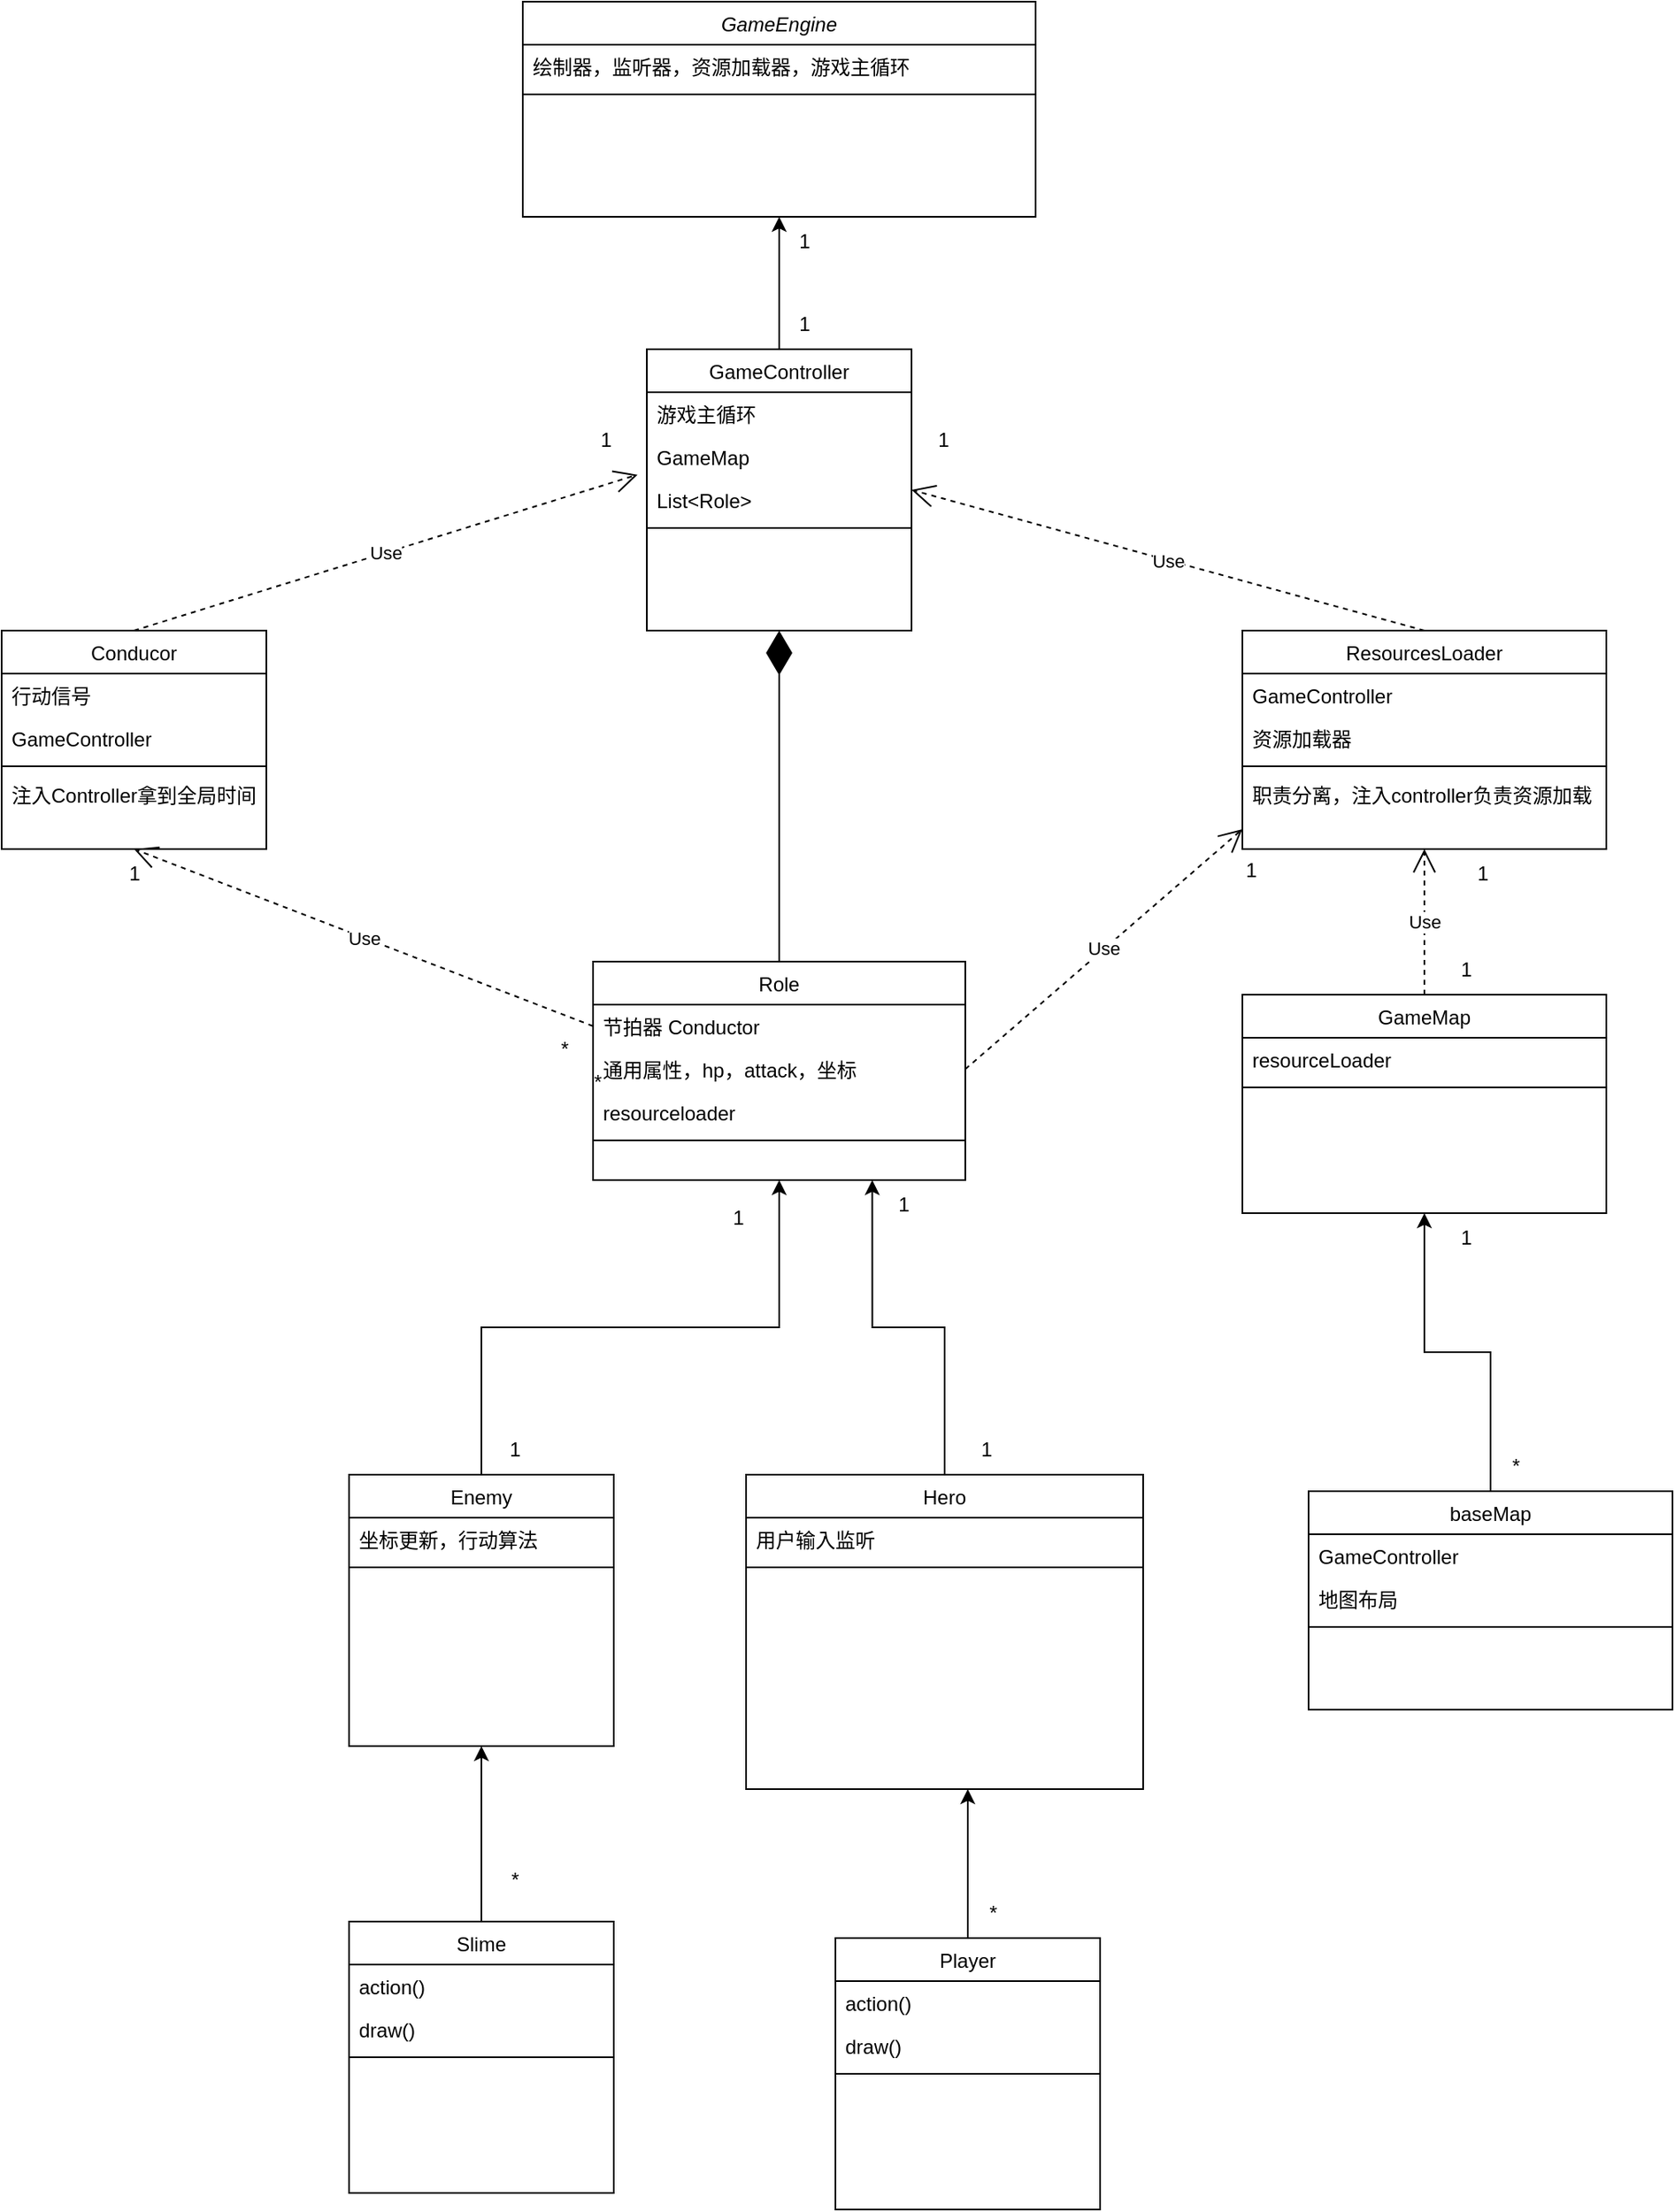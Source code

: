 <mxfile version="26.1.1">
  <diagram id="C5RBs43oDa-KdzZeNtuy" name="Page-1">
    <mxGraphModel dx="4175" dy="1672" grid="1" gridSize="10" guides="1" tooltips="1" connect="1" arrows="1" fold="1" page="1" pageScale="1" pageWidth="827" pageHeight="1169" math="0" shadow="0">
      <root>
        <mxCell id="WIyWlLk6GJQsqaUBKTNV-0" />
        <mxCell id="WIyWlLk6GJQsqaUBKTNV-1" parent="WIyWlLk6GJQsqaUBKTNV-0" />
        <mxCell id="zkfFHV4jXpPFQw0GAbJ--0" value="GameEngine" style="swimlane;fontStyle=2;align=center;verticalAlign=top;childLayout=stackLayout;horizontal=1;startSize=26;horizontalStack=0;resizeParent=1;resizeLast=0;collapsible=1;marginBottom=0;rounded=0;shadow=0;strokeWidth=1;" parent="WIyWlLk6GJQsqaUBKTNV-1" vertex="1">
          <mxGeometry x="145" y="60" width="310" height="130" as="geometry">
            <mxRectangle x="230" y="140" width="160" height="26" as="alternateBounds" />
          </mxGeometry>
        </mxCell>
        <mxCell id="mVYi882kHUBumSt47mEK-1" value="绘制器，监听器，资源加载器，游戏主循环" style="text;align=left;verticalAlign=top;spacingLeft=4;spacingRight=4;overflow=hidden;rotatable=0;points=[[0,0.5],[1,0.5]];portConstraint=eastwest;" parent="zkfFHV4jXpPFQw0GAbJ--0" vertex="1">
          <mxGeometry y="26" width="310" height="26" as="geometry" />
        </mxCell>
        <mxCell id="mVYi882kHUBumSt47mEK-3" value="" style="line;html=1;strokeWidth=1;align=left;verticalAlign=middle;spacingTop=-1;spacingLeft=3;spacingRight=3;rotatable=0;labelPosition=right;points=[];portConstraint=eastwest;" parent="zkfFHV4jXpPFQw0GAbJ--0" vertex="1">
          <mxGeometry y="52" width="310" height="8" as="geometry" />
        </mxCell>
        <mxCell id="x9FVwqzmzjbaP7IQMWXA-12" style="edgeStyle=orthogonalEdgeStyle;rounded=0;orthogonalLoop=1;jettySize=auto;html=1;entryX=0.75;entryY=1;entryDx=0;entryDy=0;" parent="WIyWlLk6GJQsqaUBKTNV-1" source="zkfFHV4jXpPFQw0GAbJ--6" target="x9FVwqzmzjbaP7IQMWXA-0" edge="1">
          <mxGeometry relative="1" as="geometry" />
        </mxCell>
        <mxCell id="zkfFHV4jXpPFQw0GAbJ--6" value="Hero" style="swimlane;fontStyle=0;align=center;verticalAlign=top;childLayout=stackLayout;horizontal=1;startSize=26;horizontalStack=0;resizeParent=1;resizeLast=0;collapsible=1;marginBottom=0;rounded=0;shadow=0;strokeWidth=1;" parent="WIyWlLk6GJQsqaUBKTNV-1" vertex="1">
          <mxGeometry x="280" y="950" width="240" height="190" as="geometry">
            <mxRectangle x="130" y="380" width="160" height="26" as="alternateBounds" />
          </mxGeometry>
        </mxCell>
        <mxCell id="x9FVwqzmzjbaP7IQMWXA-16" value="用户输入监听" style="text;align=left;verticalAlign=top;spacingLeft=4;spacingRight=4;overflow=hidden;rotatable=0;points=[[0,0.5],[1,0.5]];portConstraint=eastwest;rounded=0;shadow=0;html=0;" parent="zkfFHV4jXpPFQw0GAbJ--6" vertex="1">
          <mxGeometry y="26" width="240" height="26" as="geometry" />
        </mxCell>
        <mxCell id="x9FVwqzmzjbaP7IQMWXA-17" value="" style="line;html=1;strokeWidth=1;align=left;verticalAlign=middle;spacingTop=-1;spacingLeft=3;spacingRight=3;rotatable=0;labelPosition=right;points=[];portConstraint=eastwest;" parent="zkfFHV4jXpPFQw0GAbJ--6" vertex="1">
          <mxGeometry y="52" width="240" height="8" as="geometry" />
        </mxCell>
        <mxCell id="mVYi882kHUBumSt47mEK-8" style="edgeStyle=orthogonalEdgeStyle;rounded=0;orthogonalLoop=1;jettySize=auto;html=1;entryX=0.5;entryY=1;entryDx=0;entryDy=0;" parent="WIyWlLk6GJQsqaUBKTNV-1" source="zkfFHV4jXpPFQw0GAbJ--17" target="zkfFHV4jXpPFQw0GAbJ--0" edge="1">
          <mxGeometry relative="1" as="geometry" />
        </mxCell>
        <mxCell id="zkfFHV4jXpPFQw0GAbJ--17" value="GameController" style="swimlane;fontStyle=0;align=center;verticalAlign=top;childLayout=stackLayout;horizontal=1;startSize=26;horizontalStack=0;resizeParent=1;resizeLast=0;collapsible=1;marginBottom=0;rounded=0;shadow=0;strokeWidth=1;" parent="WIyWlLk6GJQsqaUBKTNV-1" vertex="1">
          <mxGeometry x="220" y="270" width="160" height="170" as="geometry">
            <mxRectangle x="550" y="140" width="160" height="26" as="alternateBounds" />
          </mxGeometry>
        </mxCell>
        <mxCell id="zkfFHV4jXpPFQw0GAbJ--18" value="游戏主循环" style="text;align=left;verticalAlign=top;spacingLeft=4;spacingRight=4;overflow=hidden;rotatable=0;points=[[0,0.5],[1,0.5]];portConstraint=eastwest;" parent="zkfFHV4jXpPFQw0GAbJ--17" vertex="1">
          <mxGeometry y="26" width="160" height="26" as="geometry" />
        </mxCell>
        <mxCell id="zkfFHV4jXpPFQw0GAbJ--20" value="GameMap" style="text;align=left;verticalAlign=top;spacingLeft=4;spacingRight=4;overflow=hidden;rotatable=0;points=[[0,0.5],[1,0.5]];portConstraint=eastwest;rounded=0;shadow=0;html=0;" parent="zkfFHV4jXpPFQw0GAbJ--17" vertex="1">
          <mxGeometry y="52" width="160" height="26" as="geometry" />
        </mxCell>
        <mxCell id="mVYi882kHUBumSt47mEK-37" value="List&lt;Role&gt;" style="text;align=left;verticalAlign=top;spacingLeft=4;spacingRight=4;overflow=hidden;rotatable=0;points=[[0,0.5],[1,0.5]];portConstraint=eastwest;rounded=0;shadow=0;html=0;" parent="zkfFHV4jXpPFQw0GAbJ--17" vertex="1">
          <mxGeometry y="78" width="160" height="26" as="geometry" />
        </mxCell>
        <mxCell id="zkfFHV4jXpPFQw0GAbJ--23" value="" style="line;html=1;strokeWidth=1;align=left;verticalAlign=middle;spacingTop=-1;spacingLeft=3;spacingRight=3;rotatable=0;labelPosition=right;points=[];portConstraint=eastwest;" parent="zkfFHV4jXpPFQw0GAbJ--17" vertex="1">
          <mxGeometry y="104" width="160" height="8" as="geometry" />
        </mxCell>
        <mxCell id="x9FVwqzmzjbaP7IQMWXA-11" style="edgeStyle=orthogonalEdgeStyle;rounded=0;orthogonalLoop=1;jettySize=auto;html=1;entryX=0.5;entryY=1;entryDx=0;entryDy=0;" parent="WIyWlLk6GJQsqaUBKTNV-1" source="2oLlnprr6BaS662-WP_q-2" target="x9FVwqzmzjbaP7IQMWXA-0" edge="1">
          <mxGeometry relative="1" as="geometry" />
        </mxCell>
        <mxCell id="2oLlnprr6BaS662-WP_q-2" value="Enemy" style="swimlane;fontStyle=0;align=center;verticalAlign=top;childLayout=stackLayout;horizontal=1;startSize=26;horizontalStack=0;resizeParent=1;resizeLast=0;collapsible=1;marginBottom=0;rounded=0;shadow=0;strokeWidth=1;" parent="WIyWlLk6GJQsqaUBKTNV-1" vertex="1">
          <mxGeometry x="40" y="950" width="160" height="164" as="geometry">
            <mxRectangle x="130" y="380" width="160" height="26" as="alternateBounds" />
          </mxGeometry>
        </mxCell>
        <mxCell id="mVYi882kHUBumSt47mEK-30" value="坐标更新，行动算法" style="text;align=left;verticalAlign=top;spacingLeft=4;spacingRight=4;overflow=hidden;rotatable=0;points=[[0,0.5],[1,0.5]];portConstraint=eastwest;" parent="2oLlnprr6BaS662-WP_q-2" vertex="1">
          <mxGeometry y="26" width="160" height="26" as="geometry" />
        </mxCell>
        <mxCell id="mVYi882kHUBumSt47mEK-31" value="" style="line;html=1;strokeWidth=1;align=left;verticalAlign=middle;spacingTop=-1;spacingLeft=3;spacingRight=3;rotatable=0;labelPosition=right;points=[];portConstraint=eastwest;" parent="2oLlnprr6BaS662-WP_q-2" vertex="1">
          <mxGeometry y="52" width="160" height="8" as="geometry" />
        </mxCell>
        <mxCell id="2oLlnprr6BaS662-WP_q-12" value="*" style="text;html=1;align=center;verticalAlign=middle;resizable=0;points=[];autosize=1;strokeColor=none;fillColor=none;" parent="WIyWlLk6GJQsqaUBKTNV-1" vertex="1">
          <mxGeometry x="730" y="930" width="30" height="30" as="geometry" />
        </mxCell>
        <mxCell id="x9FVwqzmzjbaP7IQMWXA-0" value="Role" style="swimlane;fontStyle=0;align=center;verticalAlign=top;childLayout=stackLayout;horizontal=1;startSize=26;horizontalStack=0;resizeParent=1;resizeLast=0;collapsible=1;marginBottom=0;rounded=0;shadow=0;strokeWidth=1;" parent="WIyWlLk6GJQsqaUBKTNV-1" vertex="1">
          <mxGeometry x="187.5" y="640" width="225" height="132" as="geometry">
            <mxRectangle x="130" y="380" width="160" height="26" as="alternateBounds" />
          </mxGeometry>
        </mxCell>
        <mxCell id="x9FVwqzmzjbaP7IQMWXA-1" value="节拍器 Conductor" style="text;align=left;verticalAlign=top;spacingLeft=4;spacingRight=4;overflow=hidden;rotatable=0;points=[[0,0.5],[1,0.5]];portConstraint=eastwest;" parent="x9FVwqzmzjbaP7IQMWXA-0" vertex="1">
          <mxGeometry y="26" width="225" height="26" as="geometry" />
        </mxCell>
        <mxCell id="x9FVwqzmzjbaP7IQMWXA-2" value="通用属性，hp，attack，坐标" style="text;align=left;verticalAlign=top;spacingLeft=4;spacingRight=4;overflow=hidden;rotatable=0;points=[[0,0.5],[1,0.5]];portConstraint=eastwest;rounded=0;shadow=0;html=0;" parent="x9FVwqzmzjbaP7IQMWXA-0" vertex="1">
          <mxGeometry y="52" width="225" height="26" as="geometry" />
        </mxCell>
        <mxCell id="6HjfJpLi40mntNfApwve-13" value="resourceloader" style="text;align=left;verticalAlign=top;spacingLeft=4;spacingRight=4;overflow=hidden;rotatable=0;points=[[0,0.5],[1,0.5]];portConstraint=eastwest;rounded=0;shadow=0;html=0;" vertex="1" parent="x9FVwqzmzjbaP7IQMWXA-0">
          <mxGeometry y="78" width="225" height="26" as="geometry" />
        </mxCell>
        <mxCell id="x9FVwqzmzjbaP7IQMWXA-4" value="" style="line;html=1;strokeWidth=1;align=left;verticalAlign=middle;spacingTop=-1;spacingLeft=3;spacingRight=3;rotatable=0;labelPosition=right;points=[];portConstraint=eastwest;" parent="x9FVwqzmzjbaP7IQMWXA-0" vertex="1">
          <mxGeometry y="104" width="225" height="8" as="geometry" />
        </mxCell>
        <mxCell id="mVYi882kHUBumSt47mEK-9" style="edgeStyle=orthogonalEdgeStyle;rounded=0;orthogonalLoop=1;jettySize=auto;html=1;entryX=0.5;entryY=1;entryDx=0;entryDy=0;" parent="WIyWlLk6GJQsqaUBKTNV-1" source="mVYi882kHUBumSt47mEK-5" target="2oLlnprr6BaS662-WP_q-2" edge="1">
          <mxGeometry relative="1" as="geometry" />
        </mxCell>
        <mxCell id="mVYi882kHUBumSt47mEK-5" value="Slime" style="swimlane;fontStyle=0;align=center;verticalAlign=top;childLayout=stackLayout;horizontal=1;startSize=26;horizontalStack=0;resizeParent=1;resizeLast=0;collapsible=1;marginBottom=0;rounded=0;shadow=0;strokeWidth=1;" parent="WIyWlLk6GJQsqaUBKTNV-1" vertex="1">
          <mxGeometry x="40" y="1220" width="160" height="164" as="geometry">
            <mxRectangle x="130" y="380" width="160" height="26" as="alternateBounds" />
          </mxGeometry>
        </mxCell>
        <mxCell id="mVYi882kHUBumSt47mEK-32" value="action()" style="text;align=left;verticalAlign=top;spacingLeft=4;spacingRight=4;overflow=hidden;rotatable=0;points=[[0,0.5],[1,0.5]];portConstraint=eastwest;" parent="mVYi882kHUBumSt47mEK-5" vertex="1">
          <mxGeometry y="26" width="160" height="26" as="geometry" />
        </mxCell>
        <mxCell id="mVYi882kHUBumSt47mEK-34" value="draw()" style="text;align=left;verticalAlign=top;spacingLeft=4;spacingRight=4;overflow=hidden;rotatable=0;points=[[0,0.5],[1,0.5]];portConstraint=eastwest;" parent="mVYi882kHUBumSt47mEK-5" vertex="1">
          <mxGeometry y="52" width="160" height="26" as="geometry" />
        </mxCell>
        <mxCell id="mVYi882kHUBumSt47mEK-33" value="" style="line;html=1;strokeWidth=1;align=left;verticalAlign=middle;spacingTop=-1;spacingLeft=3;spacingRight=3;rotatable=0;labelPosition=right;points=[];portConstraint=eastwest;" parent="mVYi882kHUBumSt47mEK-5" vertex="1">
          <mxGeometry y="78" width="160" height="8" as="geometry" />
        </mxCell>
        <mxCell id="mVYi882kHUBumSt47mEK-11" value="GameMap" style="swimlane;fontStyle=0;align=center;verticalAlign=top;childLayout=stackLayout;horizontal=1;startSize=26;horizontalStack=0;resizeParent=1;resizeLast=0;collapsible=1;marginBottom=0;rounded=0;shadow=0;strokeWidth=1;" parent="WIyWlLk6GJQsqaUBKTNV-1" vertex="1">
          <mxGeometry x="580" y="660" width="220" height="132" as="geometry">
            <mxRectangle x="130" y="380" width="160" height="26" as="alternateBounds" />
          </mxGeometry>
        </mxCell>
        <mxCell id="mVYi882kHUBumSt47mEK-12" value="resourceLoader" style="text;align=left;verticalAlign=top;spacingLeft=4;spacingRight=4;overflow=hidden;rotatable=0;points=[[0,0.5],[1,0.5]];portConstraint=eastwest;" parent="mVYi882kHUBumSt47mEK-11" vertex="1">
          <mxGeometry y="26" width="220" height="26" as="geometry" />
        </mxCell>
        <mxCell id="mVYi882kHUBumSt47mEK-14" value="" style="line;html=1;strokeWidth=1;align=left;verticalAlign=middle;spacingTop=-1;spacingLeft=3;spacingRight=3;rotatable=0;labelPosition=right;points=[];portConstraint=eastwest;" parent="mVYi882kHUBumSt47mEK-11" vertex="1">
          <mxGeometry y="52" width="220" height="8" as="geometry" />
        </mxCell>
        <mxCell id="mVYi882kHUBumSt47mEK-17" value="ResourcesLoader" style="swimlane;fontStyle=0;align=center;verticalAlign=top;childLayout=stackLayout;horizontal=1;startSize=26;horizontalStack=0;resizeParent=1;resizeLast=0;collapsible=1;marginBottom=0;rounded=0;shadow=0;strokeWidth=1;" parent="WIyWlLk6GJQsqaUBKTNV-1" vertex="1">
          <mxGeometry x="580" y="440" width="220" height="132" as="geometry">
            <mxRectangle x="130" y="380" width="160" height="26" as="alternateBounds" />
          </mxGeometry>
        </mxCell>
        <mxCell id="6HjfJpLi40mntNfApwve-2" value="GameController" style="text;align=left;verticalAlign=top;spacingLeft=4;spacingRight=4;overflow=hidden;rotatable=0;points=[[0,0.5],[1,0.5]];portConstraint=eastwest;" vertex="1" parent="mVYi882kHUBumSt47mEK-17">
          <mxGeometry y="26" width="220" height="26" as="geometry" />
        </mxCell>
        <mxCell id="mVYi882kHUBumSt47mEK-19" value="资源加载器" style="text;align=left;verticalAlign=top;spacingLeft=4;spacingRight=4;overflow=hidden;rotatable=0;points=[[0,0.5],[1,0.5]];portConstraint=eastwest;" parent="mVYi882kHUBumSt47mEK-17" vertex="1">
          <mxGeometry y="52" width="220" height="26" as="geometry" />
        </mxCell>
        <mxCell id="mVYi882kHUBumSt47mEK-20" value="" style="line;html=1;strokeWidth=1;align=left;verticalAlign=middle;spacingTop=-1;spacingLeft=3;spacingRight=3;rotatable=0;labelPosition=right;points=[];portConstraint=eastwest;" parent="mVYi882kHUBumSt47mEK-17" vertex="1">
          <mxGeometry y="78" width="220" height="8" as="geometry" />
        </mxCell>
        <mxCell id="mVYi882kHUBumSt47mEK-29" value="职责分离，注入controller负责资源加载" style="text;align=left;verticalAlign=top;spacingLeft=4;spacingRight=4;overflow=hidden;rotatable=0;points=[[0,0.5],[1,0.5]];portConstraint=eastwest;" parent="mVYi882kHUBumSt47mEK-17" vertex="1">
          <mxGeometry y="86" width="220" height="26" as="geometry" />
        </mxCell>
        <mxCell id="mVYi882kHUBumSt47mEK-22" value="Conducor" style="swimlane;fontStyle=0;align=center;verticalAlign=top;childLayout=stackLayout;horizontal=1;startSize=26;horizontalStack=0;resizeParent=1;resizeLast=0;collapsible=1;marginBottom=0;rounded=0;shadow=0;strokeWidth=1;" parent="WIyWlLk6GJQsqaUBKTNV-1" vertex="1">
          <mxGeometry x="-170" y="440" width="160" height="132" as="geometry">
            <mxRectangle x="130" y="380" width="160" height="26" as="alternateBounds" />
          </mxGeometry>
        </mxCell>
        <mxCell id="mVYi882kHUBumSt47mEK-24" value="行动信号" style="text;align=left;verticalAlign=top;spacingLeft=4;spacingRight=4;overflow=hidden;rotatable=0;points=[[0,0.5],[1,0.5]];portConstraint=eastwest;" parent="mVYi882kHUBumSt47mEK-22" vertex="1">
          <mxGeometry y="26" width="160" height="26" as="geometry" />
        </mxCell>
        <mxCell id="6HjfJpLi40mntNfApwve-0" value="GameController" style="text;align=left;verticalAlign=top;spacingLeft=4;spacingRight=4;overflow=hidden;rotatable=0;points=[[0,0.5],[1,0.5]];portConstraint=eastwest;" vertex="1" parent="mVYi882kHUBumSt47mEK-22">
          <mxGeometry y="52" width="160" height="26" as="geometry" />
        </mxCell>
        <mxCell id="mVYi882kHUBumSt47mEK-25" value="" style="line;html=1;strokeWidth=1;align=left;verticalAlign=middle;spacingTop=-1;spacingLeft=3;spacingRight=3;rotatable=0;labelPosition=right;points=[];portConstraint=eastwest;" parent="mVYi882kHUBumSt47mEK-22" vertex="1">
          <mxGeometry y="78" width="160" height="8" as="geometry" />
        </mxCell>
        <mxCell id="mVYi882kHUBumSt47mEK-43" value="注入Controller拿到全局时间" style="text;align=left;verticalAlign=top;spacingLeft=4;spacingRight=4;overflow=hidden;rotatable=0;points=[[0,0.5],[1,0.5]];portConstraint=eastwest;" parent="mVYi882kHUBumSt47mEK-22" vertex="1">
          <mxGeometry y="86" width="160" height="26" as="geometry" />
        </mxCell>
        <mxCell id="6HjfJpLi40mntNfApwve-9" value="Use" style="endArrow=open;endSize=12;dashed=1;html=1;rounded=0;exitX=0.5;exitY=0;exitDx=0;exitDy=0;entryX=-0.035;entryY=-0.084;entryDx=0;entryDy=0;entryPerimeter=0;" edge="1" parent="WIyWlLk6GJQsqaUBKTNV-1" source="mVYi882kHUBumSt47mEK-22" target="mVYi882kHUBumSt47mEK-37">
          <mxGeometry width="160" relative="1" as="geometry">
            <mxPoint y="400" as="sourcePoint" />
            <mxPoint x="160" y="400" as="targetPoint" />
          </mxGeometry>
        </mxCell>
        <mxCell id="6HjfJpLi40mntNfApwve-11" value="Use" style="endArrow=open;endSize=12;dashed=1;html=1;rounded=0;exitX=0.5;exitY=0;exitDx=0;exitDy=0;entryX=1;entryY=0.5;entryDx=0;entryDy=0;" edge="1" parent="WIyWlLk6GJQsqaUBKTNV-1" source="mVYi882kHUBumSt47mEK-17" target="zkfFHV4jXpPFQw0GAbJ--17">
          <mxGeometry width="160" relative="1" as="geometry">
            <mxPoint x="30" y="498" as="sourcePoint" />
            <mxPoint x="231" y="294" as="targetPoint" />
          </mxGeometry>
        </mxCell>
        <mxCell id="6HjfJpLi40mntNfApwve-12" value="Use" style="endArrow=open;endSize=12;dashed=1;html=1;rounded=0;exitX=1;exitY=0.5;exitDx=0;exitDy=0;" edge="1" parent="WIyWlLk6GJQsqaUBKTNV-1" source="x9FVwqzmzjbaP7IQMWXA-2">
          <mxGeometry width="160" relative="1" as="geometry">
            <mxPoint x="700" y="490" as="sourcePoint" />
            <mxPoint x="580" y="560" as="targetPoint" />
            <Array as="points" />
          </mxGeometry>
        </mxCell>
        <mxCell id="6HjfJpLi40mntNfApwve-14" value="Use" style="endArrow=open;endSize=12;dashed=1;html=1;rounded=0;exitX=0;exitY=0.5;exitDx=0;exitDy=0;entryX=0.5;entryY=1;entryDx=0;entryDy=0;" edge="1" parent="WIyWlLk6GJQsqaUBKTNV-1" source="x9FVwqzmzjbaP7IQMWXA-1" target="mVYi882kHUBumSt47mEK-22">
          <mxGeometry width="160" relative="1" as="geometry">
            <mxPoint x="415" y="625" as="sourcePoint" />
            <mxPoint x="-80" y="610" as="targetPoint" />
          </mxGeometry>
        </mxCell>
        <mxCell id="6HjfJpLi40mntNfApwve-15" value="" style="endArrow=diamondThin;endFill=1;endSize=24;html=1;rounded=0;exitX=0.5;exitY=0;exitDx=0;exitDy=0;entryX=0.5;entryY=1;entryDx=0;entryDy=0;" edge="1" parent="WIyWlLk6GJQsqaUBKTNV-1" source="x9FVwqzmzjbaP7IQMWXA-0" target="zkfFHV4jXpPFQw0GAbJ--17">
          <mxGeometry width="160" relative="1" as="geometry">
            <mxPoint x="320" y="550" as="sourcePoint" />
            <mxPoint x="480" y="550" as="targetPoint" />
            <Array as="points" />
          </mxGeometry>
        </mxCell>
        <mxCell id="6HjfJpLi40mntNfApwve-16" value="Use" style="endArrow=open;endSize=12;dashed=1;html=1;rounded=0;exitX=0.5;exitY=0;exitDx=0;exitDy=0;entryX=0.5;entryY=1;entryDx=0;entryDy=0;" edge="1" parent="WIyWlLk6GJQsqaUBKTNV-1" source="mVYi882kHUBumSt47mEK-11" target="mVYi882kHUBumSt47mEK-17">
          <mxGeometry width="160" relative="1" as="geometry">
            <mxPoint x="423" y="715" as="sourcePoint" />
            <mxPoint x="590" y="570" as="targetPoint" />
            <Array as="points" />
          </mxGeometry>
        </mxCell>
        <mxCell id="6HjfJpLi40mntNfApwve-22" style="edgeStyle=orthogonalEdgeStyle;rounded=0;orthogonalLoop=1;jettySize=auto;html=1;entryX=0.5;entryY=1;entryDx=0;entryDy=0;" edge="1" parent="WIyWlLk6GJQsqaUBKTNV-1" source="6HjfJpLi40mntNfApwve-17" target="mVYi882kHUBumSt47mEK-11">
          <mxGeometry relative="1" as="geometry" />
        </mxCell>
        <mxCell id="6HjfJpLi40mntNfApwve-17" value="baseMap" style="swimlane;fontStyle=0;align=center;verticalAlign=top;childLayout=stackLayout;horizontal=1;startSize=26;horizontalStack=0;resizeParent=1;resizeLast=0;collapsible=1;marginBottom=0;rounded=0;shadow=0;strokeWidth=1;" vertex="1" parent="WIyWlLk6GJQsqaUBKTNV-1">
          <mxGeometry x="620" y="960" width="220" height="132" as="geometry">
            <mxRectangle x="130" y="380" width="160" height="26" as="alternateBounds" />
          </mxGeometry>
        </mxCell>
        <mxCell id="6HjfJpLi40mntNfApwve-18" value="GameController" style="text;align=left;verticalAlign=top;spacingLeft=4;spacingRight=4;overflow=hidden;rotatable=0;points=[[0,0.5],[1,0.5]];portConstraint=eastwest;" vertex="1" parent="6HjfJpLi40mntNfApwve-17">
          <mxGeometry y="26" width="220" height="26" as="geometry" />
        </mxCell>
        <mxCell id="6HjfJpLi40mntNfApwve-19" value="地图布局" style="text;align=left;verticalAlign=top;spacingLeft=4;spacingRight=4;overflow=hidden;rotatable=0;points=[[0,0.5],[1,0.5]];portConstraint=eastwest;" vertex="1" parent="6HjfJpLi40mntNfApwve-17">
          <mxGeometry y="52" width="220" height="26" as="geometry" />
        </mxCell>
        <mxCell id="6HjfJpLi40mntNfApwve-20" value="" style="line;html=1;strokeWidth=1;align=left;verticalAlign=middle;spacingTop=-1;spacingLeft=3;spacingRight=3;rotatable=0;labelPosition=right;points=[];portConstraint=eastwest;" vertex="1" parent="6HjfJpLi40mntNfApwve-17">
          <mxGeometry y="78" width="220" height="8" as="geometry" />
        </mxCell>
        <mxCell id="6HjfJpLi40mntNfApwve-23" value="1" style="text;html=1;align=center;verticalAlign=middle;resizable=0;points=[];autosize=1;strokeColor=none;fillColor=none;" vertex="1" parent="WIyWlLk6GJQsqaUBKTNV-1">
          <mxGeometry x="-105" y="572" width="30" height="30" as="geometry" />
        </mxCell>
        <mxCell id="6HjfJpLi40mntNfApwve-24" value="*" style="text;html=1;align=center;verticalAlign=middle;resizable=0;points=[];autosize=1;strokeColor=none;fillColor=none;" vertex="1" parent="WIyWlLk6GJQsqaUBKTNV-1">
          <mxGeometry x="155" y="678" width="30" height="30" as="geometry" />
        </mxCell>
        <mxCell id="6HjfJpLi40mntNfApwve-25" value="1" style="text;html=1;align=center;verticalAlign=middle;resizable=0;points=[];autosize=1;strokeColor=none;fillColor=none;" vertex="1" parent="WIyWlLk6GJQsqaUBKTNV-1">
          <mxGeometry x="570" y="570" width="30" height="30" as="geometry" />
        </mxCell>
        <mxCell id="6HjfJpLi40mntNfApwve-26" value="1" style="text;html=1;align=center;verticalAlign=middle;resizable=0;points=[];autosize=1;strokeColor=none;fillColor=none;" vertex="1" parent="WIyWlLk6GJQsqaUBKTNV-1">
          <mxGeometry x="384" y="310" width="30" height="30" as="geometry" />
        </mxCell>
        <mxCell id="6HjfJpLi40mntNfApwve-27" value="1" style="text;html=1;align=center;verticalAlign=middle;resizable=0;points=[];autosize=1;strokeColor=none;fillColor=none;" vertex="1" parent="WIyWlLk6GJQsqaUBKTNV-1">
          <mxGeometry x="180" y="310" width="30" height="30" as="geometry" />
        </mxCell>
        <mxCell id="6HjfJpLi40mntNfApwve-28" value="1" style="text;html=1;align=center;verticalAlign=middle;resizable=0;points=[];autosize=1;strokeColor=none;fillColor=none;" vertex="1" parent="WIyWlLk6GJQsqaUBKTNV-1">
          <mxGeometry x="300" y="190" width="30" height="30" as="geometry" />
        </mxCell>
        <mxCell id="6HjfJpLi40mntNfApwve-29" value="1" style="text;html=1;align=center;verticalAlign=middle;resizable=0;points=[];autosize=1;strokeColor=none;fillColor=none;" vertex="1" parent="WIyWlLk6GJQsqaUBKTNV-1">
          <mxGeometry x="300" y="240" width="30" height="30" as="geometry" />
        </mxCell>
        <mxCell id="6HjfJpLi40mntNfApwve-32" value="*" style="text;html=1;align=center;verticalAlign=middle;resizable=0;points=[];autosize=1;strokeColor=none;fillColor=none;" vertex="1" parent="WIyWlLk6GJQsqaUBKTNV-1">
          <mxGeometry x="125" y="1180" width="30" height="30" as="geometry" />
        </mxCell>
        <mxCell id="6HjfJpLi40mntNfApwve-33" value="*" style="text;html=1;align=center;verticalAlign=middle;resizable=0;points=[];autosize=1;strokeColor=none;fillColor=none;" vertex="1" parent="WIyWlLk6GJQsqaUBKTNV-1">
          <mxGeometry x="175" y="698" width="30" height="30" as="geometry" />
        </mxCell>
        <mxCell id="6HjfJpLi40mntNfApwve-38" style="edgeStyle=orthogonalEdgeStyle;rounded=0;orthogonalLoop=1;jettySize=auto;html=1;" edge="1" parent="WIyWlLk6GJQsqaUBKTNV-1" source="6HjfJpLi40mntNfApwve-34">
          <mxGeometry relative="1" as="geometry">
            <mxPoint x="414" y="1140" as="targetPoint" />
          </mxGeometry>
        </mxCell>
        <mxCell id="6HjfJpLi40mntNfApwve-34" value="Player" style="swimlane;fontStyle=0;align=center;verticalAlign=top;childLayout=stackLayout;horizontal=1;startSize=26;horizontalStack=0;resizeParent=1;resizeLast=0;collapsible=1;marginBottom=0;rounded=0;shadow=0;strokeWidth=1;" vertex="1" parent="WIyWlLk6GJQsqaUBKTNV-1">
          <mxGeometry x="334" y="1230" width="160" height="164" as="geometry">
            <mxRectangle x="130" y="380" width="160" height="26" as="alternateBounds" />
          </mxGeometry>
        </mxCell>
        <mxCell id="6HjfJpLi40mntNfApwve-35" value="action()" style="text;align=left;verticalAlign=top;spacingLeft=4;spacingRight=4;overflow=hidden;rotatable=0;points=[[0,0.5],[1,0.5]];portConstraint=eastwest;" vertex="1" parent="6HjfJpLi40mntNfApwve-34">
          <mxGeometry y="26" width="160" height="26" as="geometry" />
        </mxCell>
        <mxCell id="6HjfJpLi40mntNfApwve-36" value="draw()" style="text;align=left;verticalAlign=top;spacingLeft=4;spacingRight=4;overflow=hidden;rotatable=0;points=[[0,0.5],[1,0.5]];portConstraint=eastwest;" vertex="1" parent="6HjfJpLi40mntNfApwve-34">
          <mxGeometry y="52" width="160" height="26" as="geometry" />
        </mxCell>
        <mxCell id="6HjfJpLi40mntNfApwve-37" value="" style="line;html=1;strokeWidth=1;align=left;verticalAlign=middle;spacingTop=-1;spacingLeft=3;spacingRight=3;rotatable=0;labelPosition=right;points=[];portConstraint=eastwest;" vertex="1" parent="6HjfJpLi40mntNfApwve-34">
          <mxGeometry y="78" width="160" height="8" as="geometry" />
        </mxCell>
        <mxCell id="6HjfJpLi40mntNfApwve-39" value="*" style="text;html=1;align=center;verticalAlign=middle;resizable=0;points=[];autosize=1;strokeColor=none;fillColor=none;" vertex="1" parent="WIyWlLk6GJQsqaUBKTNV-1">
          <mxGeometry x="414" y="1200" width="30" height="30" as="geometry" />
        </mxCell>
        <mxCell id="6HjfJpLi40mntNfApwve-40" value="1" style="text;html=1;align=center;verticalAlign=middle;resizable=0;points=[];autosize=1;strokeColor=none;fillColor=none;" vertex="1" parent="WIyWlLk6GJQsqaUBKTNV-1">
          <mxGeometry x="410" y="920" width="30" height="30" as="geometry" />
        </mxCell>
        <mxCell id="6HjfJpLi40mntNfApwve-41" value="1" style="text;html=1;align=center;verticalAlign=middle;resizable=0;points=[];autosize=1;strokeColor=none;fillColor=none;" vertex="1" parent="WIyWlLk6GJQsqaUBKTNV-1">
          <mxGeometry x="360" y="772" width="30" height="30" as="geometry" />
        </mxCell>
        <mxCell id="6HjfJpLi40mntNfApwve-42" value="1" style="text;html=1;align=center;verticalAlign=middle;resizable=0;points=[];autosize=1;strokeColor=none;fillColor=none;" vertex="1" parent="WIyWlLk6GJQsqaUBKTNV-1">
          <mxGeometry x="260" y="780" width="30" height="30" as="geometry" />
        </mxCell>
        <mxCell id="6HjfJpLi40mntNfApwve-43" value="1" style="text;html=1;align=center;verticalAlign=middle;resizable=0;points=[];autosize=1;strokeColor=none;fillColor=none;" vertex="1" parent="WIyWlLk6GJQsqaUBKTNV-1">
          <mxGeometry x="125" y="920" width="30" height="30" as="geometry" />
        </mxCell>
        <mxCell id="6HjfJpLi40mntNfApwve-44" value="1" style="text;html=1;align=center;verticalAlign=middle;resizable=0;points=[];autosize=1;strokeColor=none;fillColor=none;" vertex="1" parent="WIyWlLk6GJQsqaUBKTNV-1">
          <mxGeometry x="700" y="792" width="30" height="30" as="geometry" />
        </mxCell>
        <mxCell id="6HjfJpLi40mntNfApwve-45" value="1" style="text;html=1;align=center;verticalAlign=middle;resizable=0;points=[];autosize=1;strokeColor=none;fillColor=none;" vertex="1" parent="WIyWlLk6GJQsqaUBKTNV-1">
          <mxGeometry x="700" y="630" width="30" height="30" as="geometry" />
        </mxCell>
        <mxCell id="6HjfJpLi40mntNfApwve-46" value="1" style="text;html=1;align=center;verticalAlign=middle;resizable=0;points=[];autosize=1;strokeColor=none;fillColor=none;" vertex="1" parent="WIyWlLk6GJQsqaUBKTNV-1">
          <mxGeometry x="710" y="572" width="30" height="30" as="geometry" />
        </mxCell>
      </root>
    </mxGraphModel>
  </diagram>
</mxfile>
